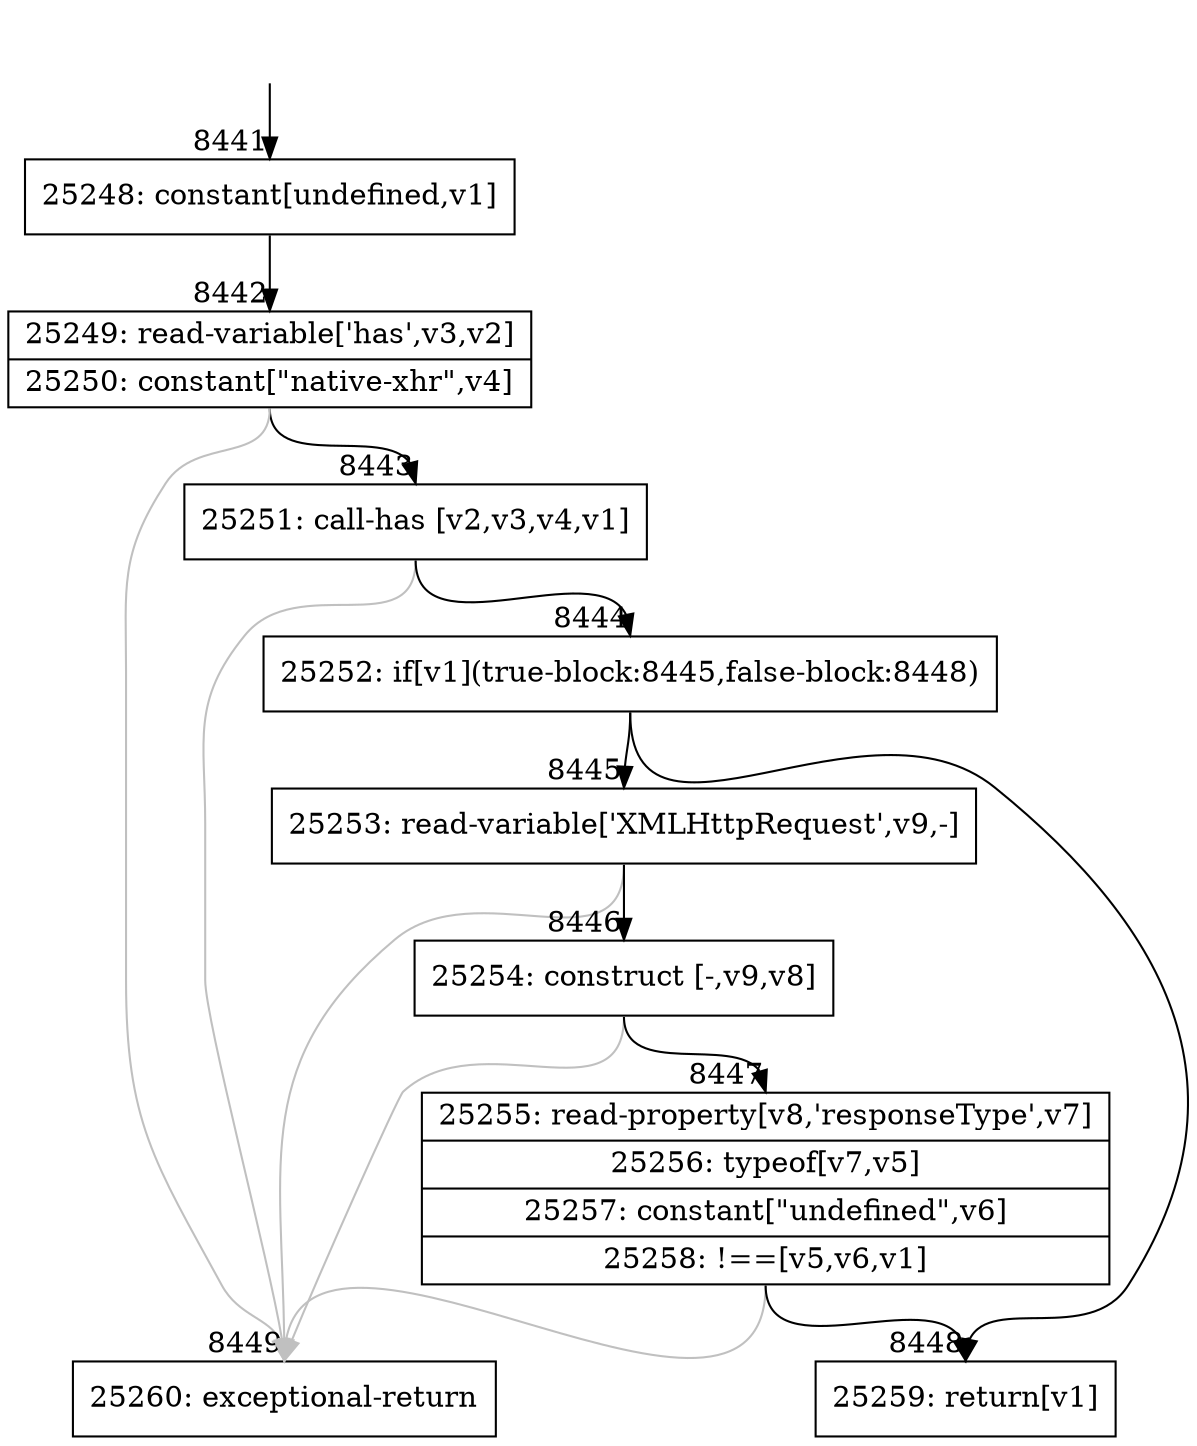 digraph {
rankdir="TD"
BB_entry568[shape=none,label=""];
BB_entry568 -> BB8441 [tailport=s, headport=n, headlabel="    8441"]
BB8441 [shape=record label="{25248: constant[undefined,v1]}" ] 
BB8441 -> BB8442 [tailport=s, headport=n, headlabel="      8442"]
BB8442 [shape=record label="{25249: read-variable['has',v3,v2]|25250: constant[\"native-xhr\",v4]}" ] 
BB8442 -> BB8443 [tailport=s, headport=n, headlabel="      8443"]
BB8442 -> BB8449 [tailport=s, headport=n, color=gray, headlabel="      8449"]
BB8443 [shape=record label="{25251: call-has [v2,v3,v4,v1]}" ] 
BB8443 -> BB8444 [tailport=s, headport=n, headlabel="      8444"]
BB8443 -> BB8449 [tailport=s, headport=n, color=gray]
BB8444 [shape=record label="{25252: if[v1](true-block:8445,false-block:8448)}" ] 
BB8444 -> BB8448 [tailport=s, headport=n, headlabel="      8448"]
BB8444 -> BB8445 [tailport=s, headport=n, headlabel="      8445"]
BB8445 [shape=record label="{25253: read-variable['XMLHttpRequest',v9,-]}" ] 
BB8445 -> BB8446 [tailport=s, headport=n, headlabel="      8446"]
BB8445 -> BB8449 [tailport=s, headport=n, color=gray]
BB8446 [shape=record label="{25254: construct [-,v9,v8]}" ] 
BB8446 -> BB8447 [tailport=s, headport=n, headlabel="      8447"]
BB8446 -> BB8449 [tailport=s, headport=n, color=gray]
BB8447 [shape=record label="{25255: read-property[v8,'responseType',v7]|25256: typeof[v7,v5]|25257: constant[\"undefined\",v6]|25258: !==[v5,v6,v1]}" ] 
BB8447 -> BB8448 [tailport=s, headport=n]
BB8447 -> BB8449 [tailport=s, headport=n, color=gray]
BB8448 [shape=record label="{25259: return[v1]}" ] 
BB8449 [shape=record label="{25260: exceptional-return}" ] 
//#$~ 11848
}
